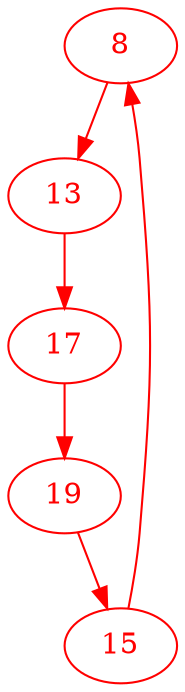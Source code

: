 digraph g{
node [color = red, fontcolor=red]; 8 13 15 17 19 ;
8 -> 13 [color=red] ;
13 -> 17 [color=red] ;
15 -> 8 [color=red] ;
17 -> 19 [color=red] ;
19 -> 15 [color=red] ;
}
